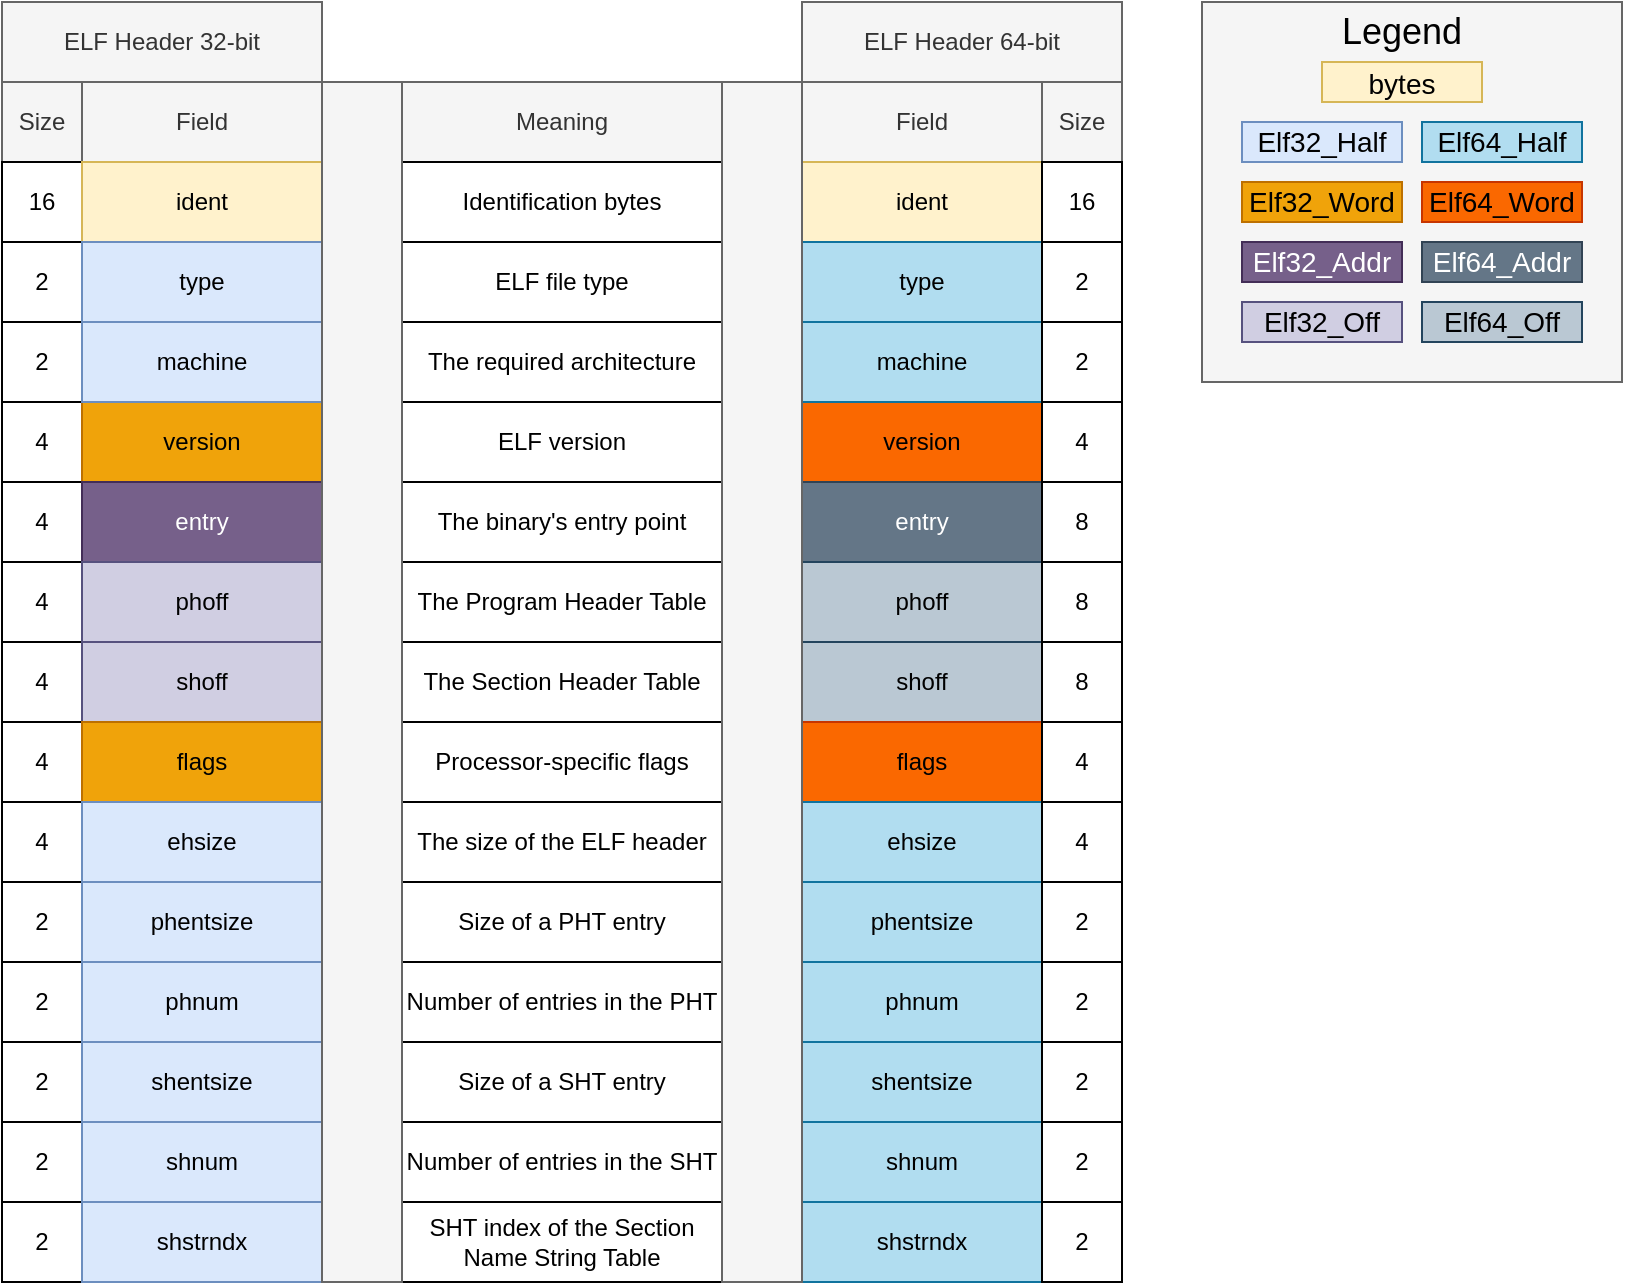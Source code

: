 <mxfile version="20.0.4" type="device"><diagram id="zI3XC8i94ht4CWRnHZNj" name="Page-1"><mxGraphModel dx="1422" dy="780" grid="1" gridSize="10" guides="1" tooltips="1" connect="1" arrows="1" fold="1" page="1" pageScale="1" pageWidth="850" pageHeight="1100" math="0" shadow="0"><root><mxCell id="0"/><mxCell id="1" parent="0"/><mxCell id="qim39hAsJ9Tivr6hkoTt-1" value="ELF Header 32-bit" style="rounded=0;whiteSpace=wrap;html=1;fillColor=#f5f5f5;fontColor=#333333;strokeColor=#666666;" vertex="1" parent="1"><mxGeometry x="120" y="80" width="160" height="40" as="geometry"/></mxCell><mxCell id="qim39hAsJ9Tivr6hkoTt-2" value="ELF Header 64-bit" style="rounded=0;whiteSpace=wrap;html=1;fillColor=#f5f5f5;fontColor=#333333;strokeColor=#666666;" vertex="1" parent="1"><mxGeometry x="520" y="80" width="160" height="40" as="geometry"/></mxCell><mxCell id="qim39hAsJ9Tivr6hkoTt-3" value="Size" style="rounded=0;whiteSpace=wrap;html=1;fillColor=#f5f5f5;fontColor=#333333;strokeColor=#666666;" vertex="1" parent="1"><mxGeometry x="120" y="120" width="40" height="40" as="geometry"/></mxCell><mxCell id="qim39hAsJ9Tivr6hkoTt-4" value="Field" style="rounded=0;whiteSpace=wrap;html=1;fillColor=#f5f5f5;fontColor=#333333;strokeColor=#666666;" vertex="1" parent="1"><mxGeometry x="160" y="120" width="120" height="40" as="geometry"/></mxCell><mxCell id="qim39hAsJ9Tivr6hkoTt-7" value="16" style="rounded=0;whiteSpace=wrap;html=1;" vertex="1" parent="1"><mxGeometry x="120" y="160" width="40" height="40" as="geometry"/></mxCell><mxCell id="qim39hAsJ9Tivr6hkoTt-8" value="ident" style="rounded=0;whiteSpace=wrap;html=1;fillColor=#fff2cc;strokeColor=#d6b656;" vertex="1" parent="1"><mxGeometry x="160" y="160" width="120" height="40" as="geometry"/></mxCell><mxCell id="qim39hAsJ9Tivr6hkoTt-11" value="2" style="rounded=0;whiteSpace=wrap;html=1;" vertex="1" parent="1"><mxGeometry x="120" y="200" width="40" height="40" as="geometry"/></mxCell><mxCell id="qim39hAsJ9Tivr6hkoTt-12" value="type" style="rounded=0;whiteSpace=wrap;html=1;fillColor=#dae8fc;strokeColor=#6c8ebf;" vertex="1" parent="1"><mxGeometry x="160" y="200" width="120" height="40" as="geometry"/></mxCell><mxCell id="qim39hAsJ9Tivr6hkoTt-13" value="4" style="rounded=0;whiteSpace=wrap;html=1;" vertex="1" parent="1"><mxGeometry x="120" y="280" width="40" height="40" as="geometry"/></mxCell><mxCell id="qim39hAsJ9Tivr6hkoTt-14" value="version" style="rounded=0;whiteSpace=wrap;html=1;fillColor=#f0a30a;strokeColor=#BD7000;fontColor=#000000;" vertex="1" parent="1"><mxGeometry x="160" y="280" width="120" height="40" as="geometry"/></mxCell><mxCell id="qim39hAsJ9Tivr6hkoTt-15" value="4" style="rounded=0;whiteSpace=wrap;html=1;" vertex="1" parent="1"><mxGeometry x="120" y="320" width="40" height="40" as="geometry"/></mxCell><mxCell id="qim39hAsJ9Tivr6hkoTt-16" value="entry" style="rounded=0;whiteSpace=wrap;html=1;fillColor=#76608a;fontColor=#ffffff;strokeColor=#432D57;" vertex="1" parent="1"><mxGeometry x="160" y="320" width="120" height="40" as="geometry"/></mxCell><mxCell id="qim39hAsJ9Tivr6hkoTt-17" value="4" style="rounded=0;whiteSpace=wrap;html=1;" vertex="1" parent="1"><mxGeometry x="120" y="360" width="40" height="40" as="geometry"/></mxCell><mxCell id="qim39hAsJ9Tivr6hkoTt-18" value="phoff" style="rounded=0;whiteSpace=wrap;html=1;fillColor=#d0cee2;strokeColor=#56517e;" vertex="1" parent="1"><mxGeometry x="160" y="360" width="120" height="40" as="geometry"/></mxCell><mxCell id="qim39hAsJ9Tivr6hkoTt-27" value="Meaning" style="rounded=0;whiteSpace=wrap;html=1;fillColor=#f5f5f5;fontColor=#333333;strokeColor=#666666;" vertex="1" parent="1"><mxGeometry x="320" y="120" width="160" height="40" as="geometry"/></mxCell><mxCell id="qim39hAsJ9Tivr6hkoTt-28" value="Identification bytes" style="rounded=0;whiteSpace=wrap;html=1;" vertex="1" parent="1"><mxGeometry x="320" y="160" width="160" height="40" as="geometry"/></mxCell><mxCell id="qim39hAsJ9Tivr6hkoTt-29" value="ELF file type" style="rounded=0;whiteSpace=wrap;html=1;" vertex="1" parent="1"><mxGeometry x="320" y="200" width="160" height="40" as="geometry"/></mxCell><mxCell id="qim39hAsJ9Tivr6hkoTt-30" value="ELF version" style="rounded=0;whiteSpace=wrap;html=1;" vertex="1" parent="1"><mxGeometry x="320" y="280" width="160" height="40" as="geometry"/></mxCell><mxCell id="qim39hAsJ9Tivr6hkoTt-31" value="The binary's entry point" style="rounded=0;whiteSpace=wrap;html=1;" vertex="1" parent="1"><mxGeometry x="320" y="320" width="160" height="40" as="geometry"/></mxCell><mxCell id="qim39hAsJ9Tivr6hkoTt-32" value="The Program Header Table" style="rounded=0;whiteSpace=wrap;html=1;" vertex="1" parent="1"><mxGeometry x="320" y="360" width="160" height="40" as="geometry"/></mxCell><mxCell id="qim39hAsJ9Tivr6hkoTt-33" value="Field" style="rounded=0;whiteSpace=wrap;html=1;fillColor=#f5f5f5;fontColor=#333333;strokeColor=#666666;" vertex="1" parent="1"><mxGeometry x="520" y="120" width="120" height="40" as="geometry"/></mxCell><mxCell id="qim39hAsJ9Tivr6hkoTt-34" value="Size" style="rounded=0;whiteSpace=wrap;html=1;fillColor=#f5f5f5;fontColor=#333333;strokeColor=#666666;" vertex="1" parent="1"><mxGeometry x="640" y="120" width="40" height="40" as="geometry"/></mxCell><mxCell id="qim39hAsJ9Tivr6hkoTt-35" value="ident" style="rounded=0;whiteSpace=wrap;html=1;fillColor=#fff2cc;strokeColor=#d6b656;" vertex="1" parent="1"><mxGeometry x="520" y="160" width="120" height="40" as="geometry"/></mxCell><mxCell id="qim39hAsJ9Tivr6hkoTt-36" value="16" style="rounded=0;whiteSpace=wrap;html=1;" vertex="1" parent="1"><mxGeometry x="640" y="160" width="40" height="40" as="geometry"/></mxCell><mxCell id="qim39hAsJ9Tivr6hkoTt-39" value="4" style="rounded=0;whiteSpace=wrap;html=1;" vertex="1" parent="1"><mxGeometry x="120" y="400" width="40" height="40" as="geometry"/></mxCell><mxCell id="qim39hAsJ9Tivr6hkoTt-40" value="shoff" style="rounded=0;whiteSpace=wrap;html=1;fillColor=#d0cee2;strokeColor=#56517e;" vertex="1" parent="1"><mxGeometry x="160" y="400" width="120" height="40" as="geometry"/></mxCell><mxCell id="qim39hAsJ9Tivr6hkoTt-41" value="4" style="rounded=0;whiteSpace=wrap;html=1;" vertex="1" parent="1"><mxGeometry x="120" y="440" width="40" height="40" as="geometry"/></mxCell><mxCell id="qim39hAsJ9Tivr6hkoTt-42" value="flags" style="rounded=0;whiteSpace=wrap;html=1;fillColor=#f0a30a;fontColor=#000000;strokeColor=#BD7000;" vertex="1" parent="1"><mxGeometry x="160" y="440" width="120" height="40" as="geometry"/></mxCell><mxCell id="qim39hAsJ9Tivr6hkoTt-43" value="4" style="rounded=0;whiteSpace=wrap;html=1;" vertex="1" parent="1"><mxGeometry x="120" y="480" width="40" height="40" as="geometry"/></mxCell><mxCell id="qim39hAsJ9Tivr6hkoTt-44" value="ehsize" style="rounded=0;whiteSpace=wrap;html=1;fillColor=#dae8fc;strokeColor=#6c8ebf;" vertex="1" parent="1"><mxGeometry x="160" y="480" width="120" height="40" as="geometry"/></mxCell><mxCell id="qim39hAsJ9Tivr6hkoTt-45" value="The Section Header Table" style="rounded=0;whiteSpace=wrap;html=1;" vertex="1" parent="1"><mxGeometry x="320" y="400" width="160" height="40" as="geometry"/></mxCell><mxCell id="qim39hAsJ9Tivr6hkoTt-46" value="Processor-specific flags" style="rounded=0;whiteSpace=wrap;html=1;" vertex="1" parent="1"><mxGeometry x="320" y="440" width="160" height="40" as="geometry"/></mxCell><mxCell id="qim39hAsJ9Tivr6hkoTt-47" value="The size of the ELF header" style="rounded=0;whiteSpace=wrap;html=1;" vertex="1" parent="1"><mxGeometry x="320" y="480" width="160" height="40" as="geometry"/></mxCell><mxCell id="qim39hAsJ9Tivr6hkoTt-48" value="2" style="rounded=0;whiteSpace=wrap;html=1;" vertex="1" parent="1"><mxGeometry x="120" y="520" width="40" height="40" as="geometry"/></mxCell><mxCell id="qim39hAsJ9Tivr6hkoTt-49" value="phentsize" style="rounded=0;whiteSpace=wrap;html=1;fillColor=#dae8fc;strokeColor=#6c8ebf;" vertex="1" parent="1"><mxGeometry x="160" y="520" width="120" height="40" as="geometry"/></mxCell><mxCell id="qim39hAsJ9Tivr6hkoTt-50" value="2" style="rounded=0;whiteSpace=wrap;html=1;" vertex="1" parent="1"><mxGeometry x="120" y="560" width="40" height="40" as="geometry"/></mxCell><mxCell id="qim39hAsJ9Tivr6hkoTt-51" value="phnum" style="rounded=0;whiteSpace=wrap;html=1;fillColor=#dae8fc;strokeColor=#6c8ebf;" vertex="1" parent="1"><mxGeometry x="160" y="560" width="120" height="40" as="geometry"/></mxCell><mxCell id="qim39hAsJ9Tivr6hkoTt-52" value="2" style="rounded=0;whiteSpace=wrap;html=1;" vertex="1" parent="1"><mxGeometry x="120" y="600" width="40" height="40" as="geometry"/></mxCell><mxCell id="qim39hAsJ9Tivr6hkoTt-53" value="shentsize" style="rounded=0;whiteSpace=wrap;html=1;fillColor=#dae8fc;strokeColor=#6c8ebf;" vertex="1" parent="1"><mxGeometry x="160" y="600" width="120" height="40" as="geometry"/></mxCell><mxCell id="qim39hAsJ9Tivr6hkoTt-54" value="2" style="rounded=0;whiteSpace=wrap;html=1;" vertex="1" parent="1"><mxGeometry x="120" y="640" width="40" height="40" as="geometry"/></mxCell><mxCell id="qim39hAsJ9Tivr6hkoTt-55" value="shnum" style="rounded=0;whiteSpace=wrap;html=1;fillColor=#dae8fc;strokeColor=#6c8ebf;" vertex="1" parent="1"><mxGeometry x="160" y="640" width="120" height="40" as="geometry"/></mxCell><mxCell id="qim39hAsJ9Tivr6hkoTt-56" value="2" style="rounded=0;whiteSpace=wrap;html=1;" vertex="1" parent="1"><mxGeometry x="120" y="680" width="40" height="40" as="geometry"/></mxCell><mxCell id="qim39hAsJ9Tivr6hkoTt-57" value="shstrndx" style="rounded=0;whiteSpace=wrap;html=1;fillColor=#dae8fc;strokeColor=#6c8ebf;" vertex="1" parent="1"><mxGeometry x="160" y="680" width="120" height="40" as="geometry"/></mxCell><mxCell id="qim39hAsJ9Tivr6hkoTt-60" value="Size of a PHT entry" style="rounded=0;whiteSpace=wrap;html=1;" vertex="1" parent="1"><mxGeometry x="320" y="520" width="160" height="40" as="geometry"/></mxCell><mxCell id="qim39hAsJ9Tivr6hkoTt-61" value="Number of entries in the PHT" style="rounded=0;whiteSpace=wrap;html=1;" vertex="1" parent="1"><mxGeometry x="320" y="560" width="160" height="40" as="geometry"/></mxCell><mxCell id="qim39hAsJ9Tivr6hkoTt-62" value="Size of a SHT entry" style="rounded=0;whiteSpace=wrap;html=1;" vertex="1" parent="1"><mxGeometry x="320" y="600" width="160" height="40" as="geometry"/></mxCell><mxCell id="qim39hAsJ9Tivr6hkoTt-63" value="Number of entries in the SHT" style="rounded=0;whiteSpace=wrap;html=1;" vertex="1" parent="1"><mxGeometry x="320" y="640" width="160" height="40" as="geometry"/></mxCell><mxCell id="qim39hAsJ9Tivr6hkoTt-64" value="2" style="rounded=0;whiteSpace=wrap;html=1;" vertex="1" parent="1"><mxGeometry x="120" y="240" width="40" height="40" as="geometry"/></mxCell><mxCell id="qim39hAsJ9Tivr6hkoTt-65" value="machine" style="rounded=0;whiteSpace=wrap;html=1;fillColor=#dae8fc;strokeColor=#6c8ebf;" vertex="1" parent="1"><mxGeometry x="160" y="240" width="120" height="40" as="geometry"/></mxCell><mxCell id="qim39hAsJ9Tivr6hkoTt-114" value="" style="edgeStyle=orthogonalEdgeStyle;rounded=0;orthogonalLoop=1;jettySize=auto;html=1;fontSize=14;" edge="1" parent="1" source="qim39hAsJ9Tivr6hkoTt-66" target="qim39hAsJ9Tivr6hkoTt-65"><mxGeometry relative="1" as="geometry"/></mxCell><mxCell id="qim39hAsJ9Tivr6hkoTt-66" value="The required architecture" style="rounded=0;whiteSpace=wrap;html=1;" vertex="1" parent="1"><mxGeometry x="320" y="240" width="160" height="40" as="geometry"/></mxCell><mxCell id="qim39hAsJ9Tivr6hkoTt-67" value="SHT index of the Section Name String Table" style="rounded=0;whiteSpace=wrap;html=1;" vertex="1" parent="1"><mxGeometry x="320" y="680" width="160" height="40" as="geometry"/></mxCell><mxCell id="qim39hAsJ9Tivr6hkoTt-68" value="type" style="rounded=0;whiteSpace=wrap;html=1;fillColor=#b1ddf0;strokeColor=#10739e;" vertex="1" parent="1"><mxGeometry x="520" y="200" width="120" height="40" as="geometry"/></mxCell><mxCell id="qim39hAsJ9Tivr6hkoTt-69" value="version" style="rounded=0;whiteSpace=wrap;html=1;fillColor=#fa6800;fontColor=#000000;strokeColor=#C73500;" vertex="1" parent="1"><mxGeometry x="520" y="280" width="120" height="40" as="geometry"/></mxCell><mxCell id="qim39hAsJ9Tivr6hkoTt-70" value="entry" style="rounded=0;whiteSpace=wrap;html=1;fillColor=#647687;fontColor=#ffffff;strokeColor=#314354;" vertex="1" parent="1"><mxGeometry x="520" y="320" width="120" height="40" as="geometry"/></mxCell><mxCell id="qim39hAsJ9Tivr6hkoTt-71" value="phoff" style="rounded=0;whiteSpace=wrap;html=1;fillColor=#bac8d3;strokeColor=#23445d;" vertex="1" parent="1"><mxGeometry x="520" y="360" width="120" height="40" as="geometry"/></mxCell><mxCell id="qim39hAsJ9Tivr6hkoTt-72" value="shoff" style="rounded=0;whiteSpace=wrap;html=1;fillColor=#bac8d3;strokeColor=#23445d;" vertex="1" parent="1"><mxGeometry x="520" y="400" width="120" height="40" as="geometry"/></mxCell><mxCell id="qim39hAsJ9Tivr6hkoTt-73" value="flags" style="rounded=0;whiteSpace=wrap;html=1;fillColor=#fa6800;fontColor=#000000;strokeColor=#C73500;" vertex="1" parent="1"><mxGeometry x="520" y="440" width="120" height="40" as="geometry"/></mxCell><mxCell id="qim39hAsJ9Tivr6hkoTt-74" value="ehsize" style="rounded=0;whiteSpace=wrap;html=1;fillColor=#b1ddf0;strokeColor=#10739e;" vertex="1" parent="1"><mxGeometry x="520" y="480" width="120" height="40" as="geometry"/></mxCell><mxCell id="qim39hAsJ9Tivr6hkoTt-75" value="phentsize" style="rounded=0;whiteSpace=wrap;html=1;fillColor=#b1ddf0;strokeColor=#10739e;" vertex="1" parent="1"><mxGeometry x="520" y="520" width="120" height="40" as="geometry"/></mxCell><mxCell id="qim39hAsJ9Tivr6hkoTt-76" value="phnum" style="rounded=0;whiteSpace=wrap;html=1;fillColor=#b1ddf0;strokeColor=#10739e;" vertex="1" parent="1"><mxGeometry x="520" y="560" width="120" height="40" as="geometry"/></mxCell><mxCell id="qim39hAsJ9Tivr6hkoTt-77" value="shentsize" style="rounded=0;whiteSpace=wrap;html=1;fillColor=#b1ddf0;strokeColor=#10739e;" vertex="1" parent="1"><mxGeometry x="520" y="600" width="120" height="40" as="geometry"/></mxCell><mxCell id="qim39hAsJ9Tivr6hkoTt-78" value="shnum" style="rounded=0;whiteSpace=wrap;html=1;fillColor=#b1ddf0;strokeColor=#10739e;" vertex="1" parent="1"><mxGeometry x="520" y="640" width="120" height="40" as="geometry"/></mxCell><mxCell id="qim39hAsJ9Tivr6hkoTt-79" value="shstrndx" style="rounded=0;whiteSpace=wrap;html=1;fillColor=#b1ddf0;strokeColor=#10739e;" vertex="1" parent="1"><mxGeometry x="520" y="680" width="120" height="40" as="geometry"/></mxCell><mxCell id="qim39hAsJ9Tivr6hkoTt-80" value="machine" style="rounded=0;whiteSpace=wrap;html=1;fillColor=#b1ddf0;strokeColor=#10739e;" vertex="1" parent="1"><mxGeometry x="520" y="240" width="120" height="40" as="geometry"/></mxCell><mxCell id="qim39hAsJ9Tivr6hkoTt-81" value="2" style="rounded=0;whiteSpace=wrap;html=1;" vertex="1" parent="1"><mxGeometry x="640" y="200" width="40" height="40" as="geometry"/></mxCell><mxCell id="qim39hAsJ9Tivr6hkoTt-82" value="4" style="rounded=0;whiteSpace=wrap;html=1;" vertex="1" parent="1"><mxGeometry x="640" y="280" width="40" height="40" as="geometry"/></mxCell><mxCell id="qim39hAsJ9Tivr6hkoTt-83" value="8" style="rounded=0;whiteSpace=wrap;html=1;" vertex="1" parent="1"><mxGeometry x="640" y="320" width="40" height="40" as="geometry"/></mxCell><mxCell id="qim39hAsJ9Tivr6hkoTt-84" value="8" style="rounded=0;whiteSpace=wrap;html=1;" vertex="1" parent="1"><mxGeometry x="640" y="360" width="40" height="40" as="geometry"/></mxCell><mxCell id="qim39hAsJ9Tivr6hkoTt-85" value="8" style="rounded=0;whiteSpace=wrap;html=1;" vertex="1" parent="1"><mxGeometry x="640" y="400" width="40" height="40" as="geometry"/></mxCell><mxCell id="qim39hAsJ9Tivr6hkoTt-86" value="4" style="rounded=0;whiteSpace=wrap;html=1;" vertex="1" parent="1"><mxGeometry x="640" y="440" width="40" height="40" as="geometry"/></mxCell><mxCell id="qim39hAsJ9Tivr6hkoTt-87" value="4" style="rounded=0;whiteSpace=wrap;html=1;" vertex="1" parent="1"><mxGeometry x="640" y="480" width="40" height="40" as="geometry"/></mxCell><mxCell id="qim39hAsJ9Tivr6hkoTt-88" value="2" style="rounded=0;whiteSpace=wrap;html=1;" vertex="1" parent="1"><mxGeometry x="640" y="520" width="40" height="40" as="geometry"/></mxCell><mxCell id="qim39hAsJ9Tivr6hkoTt-89" value="2" style="rounded=0;whiteSpace=wrap;html=1;" vertex="1" parent="1"><mxGeometry x="640" y="560" width="40" height="40" as="geometry"/></mxCell><mxCell id="qim39hAsJ9Tivr6hkoTt-90" value="2" style="rounded=0;whiteSpace=wrap;html=1;" vertex="1" parent="1"><mxGeometry x="640" y="600" width="40" height="40" as="geometry"/></mxCell><mxCell id="qim39hAsJ9Tivr6hkoTt-91" value="2" style="rounded=0;whiteSpace=wrap;html=1;" vertex="1" parent="1"><mxGeometry x="640" y="640" width="40" height="40" as="geometry"/></mxCell><mxCell id="qim39hAsJ9Tivr6hkoTt-92" value="2" style="rounded=0;whiteSpace=wrap;html=1;" vertex="1" parent="1"><mxGeometry x="640" y="680" width="40" height="40" as="geometry"/></mxCell><mxCell id="qim39hAsJ9Tivr6hkoTt-93" value="2" style="rounded=0;whiteSpace=wrap;html=1;" vertex="1" parent="1"><mxGeometry x="640" y="240" width="40" height="40" as="geometry"/></mxCell><mxCell id="qim39hAsJ9Tivr6hkoTt-94" value="" style="rounded=0;whiteSpace=wrap;html=1;fillColor=#f5f5f5;fontColor=#333333;strokeColor=#666666;" vertex="1" parent="1"><mxGeometry x="280" y="120" width="40" height="600" as="geometry"/></mxCell><mxCell id="qim39hAsJ9Tivr6hkoTt-95" value="" style="rounded=0;whiteSpace=wrap;html=1;fillColor=#f5f5f5;fontColor=#333333;strokeColor=#666666;" vertex="1" parent="1"><mxGeometry x="480" y="120" width="40" height="600" as="geometry"/></mxCell><mxCell id="qim39hAsJ9Tivr6hkoTt-96" value="" style="rounded=0;whiteSpace=wrap;html=1;fillColor=#f5f5f5;fontColor=#333333;strokeColor=#666666;" vertex="1" parent="1"><mxGeometry x="720" y="80" width="210" height="190" as="geometry"/></mxCell><mxCell id="qim39hAsJ9Tivr6hkoTt-97" value="&lt;font style=&quot;font-size: 18px;&quot;&gt;Legend&lt;/font&gt;" style="text;html=1;strokeColor=none;fillColor=none;align=center;verticalAlign=middle;whiteSpace=wrap;rounded=0;" vertex="1" parent="1"><mxGeometry x="790" y="80" width="60" height="30" as="geometry"/></mxCell><mxCell id="qim39hAsJ9Tivr6hkoTt-99" value="&lt;font style=&quot;font-size: 14px;&quot;&gt;bytes&lt;/font&gt;" style="rounded=0;whiteSpace=wrap;html=1;fontSize=18;fillColor=#fff2cc;strokeColor=#d6b656;" vertex="1" parent="1"><mxGeometry x="780" y="110" width="80" height="20" as="geometry"/></mxCell><mxCell id="qim39hAsJ9Tivr6hkoTt-100" value="Elf32_Half" style="rounded=0;whiteSpace=wrap;html=1;fontSize=14;fillColor=#dae8fc;strokeColor=#6c8ebf;" vertex="1" parent="1"><mxGeometry x="740" y="140" width="80" height="20" as="geometry"/></mxCell><mxCell id="qim39hAsJ9Tivr6hkoTt-101" value="Elf64_Half" style="rounded=0;whiteSpace=wrap;html=1;fontSize=14;fillColor=#b1ddf0;strokeColor=#10739e;" vertex="1" parent="1"><mxGeometry x="830" y="140" width="80" height="20" as="geometry"/></mxCell><mxCell id="qim39hAsJ9Tivr6hkoTt-102" value="Elf32_Word" style="rounded=0;whiteSpace=wrap;html=1;fontSize=14;fillColor=#f0a30a;strokeColor=#BD7000;fontColor=#000000;" vertex="1" parent="1"><mxGeometry x="740" y="170" width="80" height="20" as="geometry"/></mxCell><mxCell id="qim39hAsJ9Tivr6hkoTt-103" value="Elf64_Word" style="rounded=0;whiteSpace=wrap;html=1;fontSize=14;fillColor=#fa6800;strokeColor=#C73500;fontColor=#000000;" vertex="1" parent="1"><mxGeometry x="830" y="170" width="80" height="20" as="geometry"/></mxCell><mxCell id="qim39hAsJ9Tivr6hkoTt-105" value="Elf32_Addr" style="rounded=0;whiteSpace=wrap;html=1;fontSize=14;fillColor=#76608a;strokeColor=#432D57;fontColor=#ffffff;" vertex="1" parent="1"><mxGeometry x="740" y="200" width="80" height="20" as="geometry"/></mxCell><mxCell id="qim39hAsJ9Tivr6hkoTt-106" value="Elf64_Addr" style="rounded=0;whiteSpace=wrap;html=1;fontSize=14;fillColor=#647687;strokeColor=#314354;fontColor=#ffffff;" vertex="1" parent="1"><mxGeometry x="830" y="200" width="80" height="20" as="geometry"/></mxCell><mxCell id="qim39hAsJ9Tivr6hkoTt-107" value="Elf32_Off" style="rounded=0;whiteSpace=wrap;html=1;fontSize=14;fillColor=#d0cee2;strokeColor=#56517e;" vertex="1" parent="1"><mxGeometry x="740" y="230" width="80" height="20" as="geometry"/></mxCell><mxCell id="qim39hAsJ9Tivr6hkoTt-108" value="Elf64_Off" style="rounded=0;whiteSpace=wrap;html=1;fontSize=14;fillColor=#bac8d3;strokeColor=#23445d;" vertex="1" parent="1"><mxGeometry x="830" y="230" width="80" height="20" as="geometry"/></mxCell></root></mxGraphModel></diagram></mxfile>